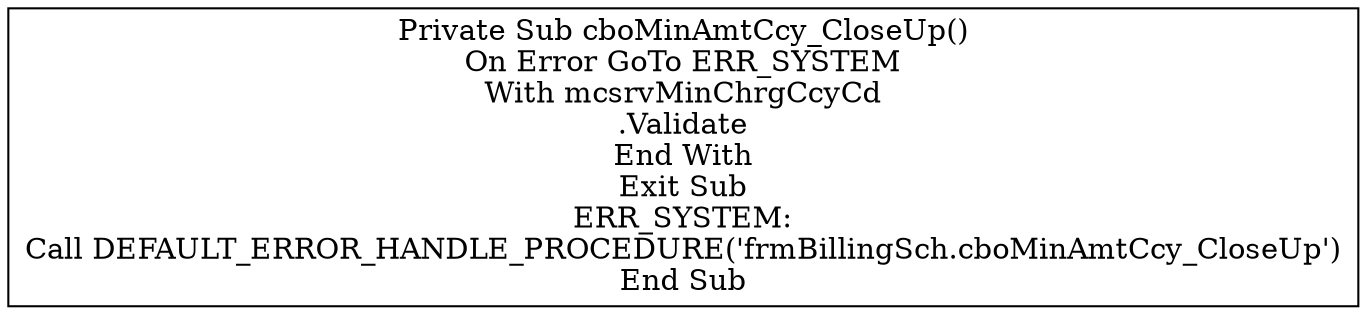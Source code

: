 digraph G{
Node_1 [ label ="Private Sub cboMinAmtCcy_CloseUp()\nOn Error GoTo ERR_SYSTEM\nWith mcsrvMinChrgCcyCd\n.Validate\nEnd With\nExit Sub\nERR_SYSTEM:\nCall DEFAULT_ERROR_HANDLE_PROCEDURE('frmBillingSch.cboMinAmtCcy_CloseUp')\nEnd Sub",shape="box"];
}
